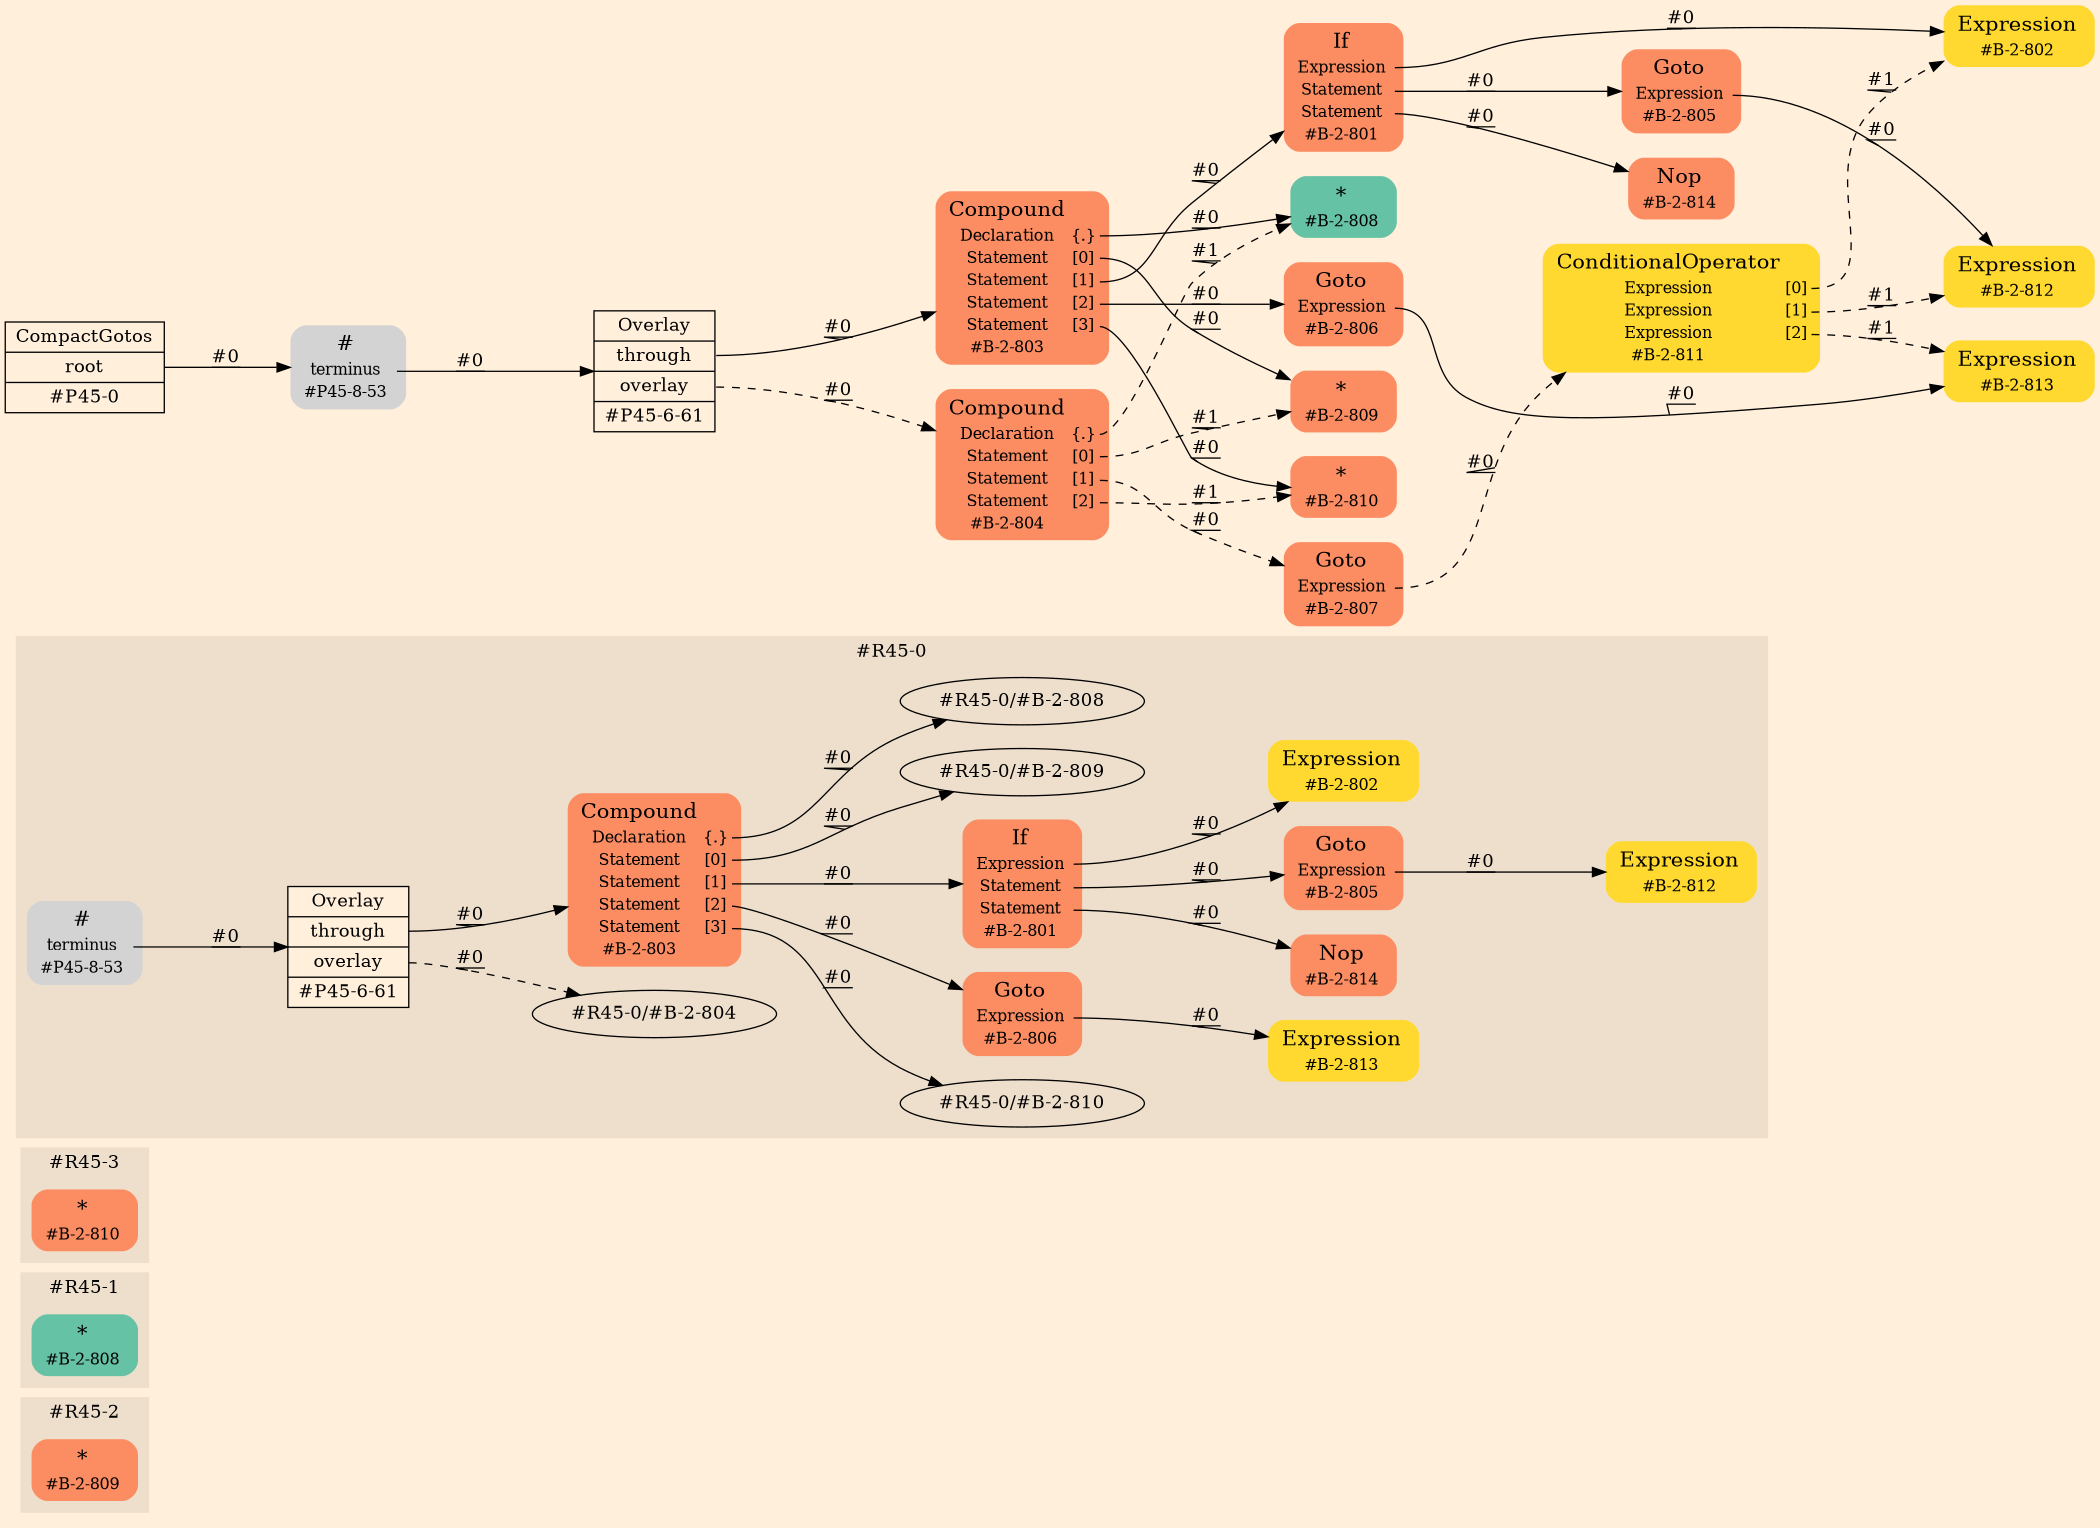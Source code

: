 digraph Inferno {
graph [
rankdir = "LR"
ranksep = 1.0
size = "14,20"
bgcolor = antiquewhite1
];
node [
];
subgraph "cluster#R45-2" {
label = "#R45-2"
style = "filled"
color = antiquewhite2
"#R45-2/#B-2-809" [
shape = "plaintext"
fillcolor = "/set28/2"
label = <<TABLE BORDER="0" CELLBORDER="0" CELLSPACING="0">
 <TR>
  <TD><FONT POINT-SIZE="16.0">*</FONT></TD>
  <TD></TD>
 </TR>
 <TR>
  <TD>#B-2-809</TD>
  <TD PORT="port0"></TD>
 </TR>
</TABLE>>
style = "rounded,filled"
fontsize = "12"
];
}
subgraph "cluster#R45-1" {
label = "#R45-1"
style = "filled"
color = antiquewhite2
"#R45-1/#B-2-808" [
shape = "plaintext"
fillcolor = "/set28/1"
label = <<TABLE BORDER="0" CELLBORDER="0" CELLSPACING="0">
 <TR>
  <TD><FONT POINT-SIZE="16.0">*</FONT></TD>
  <TD></TD>
 </TR>
 <TR>
  <TD>#B-2-808</TD>
  <TD PORT="port0"></TD>
 </TR>
</TABLE>>
style = "rounded,filled"
fontsize = "12"
];
}
subgraph "cluster#R45-3" {
label = "#R45-3"
style = "filled"
color = antiquewhite2
"#R45-3/#B-2-810" [
shape = "plaintext"
fillcolor = "/set28/2"
label = <<TABLE BORDER="0" CELLBORDER="0" CELLSPACING="0">
 <TR>
  <TD><FONT POINT-SIZE="16.0">*</FONT></TD>
  <TD></TD>
 </TR>
 <TR>
  <TD>#B-2-810</TD>
  <TD PORT="port0"></TD>
 </TR>
</TABLE>>
style = "rounded,filled"
fontsize = "12"
];
}
subgraph "cluster#R45-0" {
label = "#R45-0"
style = "filled"
color = antiquewhite2
"#R45-0/#B-2-806" [
shape = "plaintext"
fillcolor = "/set28/2"
label = <<TABLE BORDER="0" CELLBORDER="0" CELLSPACING="0">
 <TR>
  <TD><FONT POINT-SIZE="16.0">Goto</FONT></TD>
  <TD></TD>
 </TR>
 <TR>
  <TD>Expression</TD>
  <TD PORT="port0"></TD>
 </TR>
 <TR>
  <TD>#B-2-806</TD>
  <TD PORT="port1"></TD>
 </TR>
</TABLE>>
style = "rounded,filled"
fontsize = "12"
];
"#R45-0/#B-2-813" [
shape = "plaintext"
fillcolor = "/set28/6"
label = <<TABLE BORDER="0" CELLBORDER="0" CELLSPACING="0">
 <TR>
  <TD><FONT POINT-SIZE="16.0">Expression</FONT></TD>
  <TD></TD>
 </TR>
 <TR>
  <TD>#B-2-813</TD>
  <TD PORT="port0"></TD>
 </TR>
</TABLE>>
style = "rounded,filled"
fontsize = "12"
];
"#R45-0/#P45-6-61" [
shape = "record"
label = "<fixed> Overlay | <port0> through | <port1> overlay | <port2> #P45-6-61"
style = "filled"
fontsize = "14"
fillcolor = antiquewhite1
];
"#R45-0/#B-2-812" [
shape = "plaintext"
fillcolor = "/set28/6"
label = <<TABLE BORDER="0" CELLBORDER="0" CELLSPACING="0">
 <TR>
  <TD><FONT POINT-SIZE="16.0">Expression</FONT></TD>
  <TD></TD>
 </TR>
 <TR>
  <TD>#B-2-812</TD>
  <TD PORT="port0"></TD>
 </TR>
</TABLE>>
style = "rounded,filled"
fontsize = "12"
];
"#R45-0/#P45-8-53" [
shape = "plaintext"
label = <<TABLE BORDER="0" CELLBORDER="0" CELLSPACING="0">
 <TR>
  <TD><FONT POINT-SIZE="16.0">#</FONT></TD>
  <TD></TD>
 </TR>
 <TR>
  <TD>terminus</TD>
  <TD PORT="port0"></TD>
 </TR>
 <TR>
  <TD>#P45-8-53</TD>
  <TD PORT="port1"></TD>
 </TR>
</TABLE>>
style = "rounded,filled"
fontsize = "12"
];
"#R45-0/#B-2-801" [
shape = "plaintext"
fillcolor = "/set28/2"
label = <<TABLE BORDER="0" CELLBORDER="0" CELLSPACING="0">
 <TR>
  <TD><FONT POINT-SIZE="16.0">If</FONT></TD>
  <TD></TD>
 </TR>
 <TR>
  <TD>Expression</TD>
  <TD PORT="port0"></TD>
 </TR>
 <TR>
  <TD>Statement</TD>
  <TD PORT="port1"></TD>
 </TR>
 <TR>
  <TD>Statement</TD>
  <TD PORT="port2"></TD>
 </TR>
 <TR>
  <TD>#B-2-801</TD>
  <TD PORT="port3"></TD>
 </TR>
</TABLE>>
style = "rounded,filled"
fontsize = "12"
];
"#R45-0/#B-2-814" [
shape = "plaintext"
fillcolor = "/set28/2"
label = <<TABLE BORDER="0" CELLBORDER="0" CELLSPACING="0">
 <TR>
  <TD><FONT POINT-SIZE="16.0">Nop</FONT></TD>
  <TD></TD>
 </TR>
 <TR>
  <TD>#B-2-814</TD>
  <TD PORT="port0"></TD>
 </TR>
</TABLE>>
style = "rounded,filled"
fontsize = "12"
];
"#R45-0/#B-2-805" [
shape = "plaintext"
fillcolor = "/set28/2"
label = <<TABLE BORDER="0" CELLBORDER="0" CELLSPACING="0">
 <TR>
  <TD><FONT POINT-SIZE="16.0">Goto</FONT></TD>
  <TD></TD>
 </TR>
 <TR>
  <TD>Expression</TD>
  <TD PORT="port0"></TD>
 </TR>
 <TR>
  <TD>#B-2-805</TD>
  <TD PORT="port1"></TD>
 </TR>
</TABLE>>
style = "rounded,filled"
fontsize = "12"
];
"#R45-0/#B-2-803" [
shape = "plaintext"
fillcolor = "/set28/2"
label = <<TABLE BORDER="0" CELLBORDER="0" CELLSPACING="0">
 <TR>
  <TD><FONT POINT-SIZE="16.0">Compound</FONT></TD>
  <TD></TD>
 </TR>
 <TR>
  <TD>Declaration</TD>
  <TD PORT="port0">{.}</TD>
 </TR>
 <TR>
  <TD>Statement</TD>
  <TD PORT="port1">[0]</TD>
 </TR>
 <TR>
  <TD>Statement</TD>
  <TD PORT="port2">[1]</TD>
 </TR>
 <TR>
  <TD>Statement</TD>
  <TD PORT="port3">[2]</TD>
 </TR>
 <TR>
  <TD>Statement</TD>
  <TD PORT="port4">[3]</TD>
 </TR>
 <TR>
  <TD>#B-2-803</TD>
  <TD PORT="port5"></TD>
 </TR>
</TABLE>>
style = "rounded,filled"
fontsize = "12"
];
"#R45-0/#B-2-802" [
shape = "plaintext"
fillcolor = "/set28/6"
label = <<TABLE BORDER="0" CELLBORDER="0" CELLSPACING="0">
 <TR>
  <TD><FONT POINT-SIZE="16.0">Expression</FONT></TD>
  <TD></TD>
 </TR>
 <TR>
  <TD>#B-2-802</TD>
  <TD PORT="port0"></TD>
 </TR>
</TABLE>>
style = "rounded,filled"
fontsize = "12"
];
"#R45-0/#B-2-806":port0 -> "#R45-0/#B-2-813" [style="solid"
label = "#0"
decorate = true
];
"#R45-0/#P45-6-61":port0 -> "#R45-0/#B-2-803" [style="solid"
label = "#0"
decorate = true
];
"#R45-0/#P45-6-61":port1 -> "#R45-0/#B-2-804" [style="dashed"
label = "#0"
decorate = true
];
"#R45-0/#P45-8-53":port0 -> "#R45-0/#P45-6-61" [style="solid"
label = "#0"
decorate = true
];
"#R45-0/#B-2-801":port0 -> "#R45-0/#B-2-802" [style="solid"
label = "#0"
decorate = true
];
"#R45-0/#B-2-801":port1 -> "#R45-0/#B-2-805" [style="solid"
label = "#0"
decorate = true
];
"#R45-0/#B-2-801":port2 -> "#R45-0/#B-2-814" [style="solid"
label = "#0"
decorate = true
];
"#R45-0/#B-2-805":port0 -> "#R45-0/#B-2-812" [style="solid"
label = "#0"
decorate = true
];
"#R45-0/#B-2-803":port0 -> "#R45-0/#B-2-808" [style="solid"
label = "#0"
decorate = true
];
"#R45-0/#B-2-803":port1 -> "#R45-0/#B-2-809" [style="solid"
label = "#0"
decorate = true
];
"#R45-0/#B-2-803":port2 -> "#R45-0/#B-2-801" [style="solid"
label = "#0"
decorate = true
];
"#R45-0/#B-2-803":port3 -> "#R45-0/#B-2-806" [style="solid"
label = "#0"
decorate = true
];
"#R45-0/#B-2-803":port4 -> "#R45-0/#B-2-810" [style="solid"
label = "#0"
decorate = true
];
}
"/CR#P45-0" [
shape = "record"
fillcolor = "transparent"
label = "<fixed> CompactGotos | <port0> root | <port1> #P45-0"
style = "filled"
fontsize = "14"
fillcolor = antiquewhite1
];
"/#P45-8-53" [
shape = "plaintext"
label = <<TABLE BORDER="0" CELLBORDER="0" CELLSPACING="0">
 <TR>
  <TD><FONT POINT-SIZE="16.0">#</FONT></TD>
  <TD></TD>
 </TR>
 <TR>
  <TD>terminus</TD>
  <TD PORT="port0"></TD>
 </TR>
 <TR>
  <TD>#P45-8-53</TD>
  <TD PORT="port1"></TD>
 </TR>
</TABLE>>
style = "rounded,filled"
fontsize = "12"
];
"/#P45-6-61" [
shape = "record"
label = "<fixed> Overlay | <port0> through | <port1> overlay | <port2> #P45-6-61"
style = "filled"
fontsize = "14"
fillcolor = antiquewhite1
];
"/#B-2-803" [
shape = "plaintext"
fillcolor = "/set28/2"
label = <<TABLE BORDER="0" CELLBORDER="0" CELLSPACING="0">
 <TR>
  <TD><FONT POINT-SIZE="16.0">Compound</FONT></TD>
  <TD></TD>
 </TR>
 <TR>
  <TD>Declaration</TD>
  <TD PORT="port0">{.}</TD>
 </TR>
 <TR>
  <TD>Statement</TD>
  <TD PORT="port1">[0]</TD>
 </TR>
 <TR>
  <TD>Statement</TD>
  <TD PORT="port2">[1]</TD>
 </TR>
 <TR>
  <TD>Statement</TD>
  <TD PORT="port3">[2]</TD>
 </TR>
 <TR>
  <TD>Statement</TD>
  <TD PORT="port4">[3]</TD>
 </TR>
 <TR>
  <TD>#B-2-803</TD>
  <TD PORT="port5"></TD>
 </TR>
</TABLE>>
style = "rounded,filled"
fontsize = "12"
];
"/#B-2-808" [
shape = "plaintext"
fillcolor = "/set28/1"
label = <<TABLE BORDER="0" CELLBORDER="0" CELLSPACING="0">
 <TR>
  <TD><FONT POINT-SIZE="16.0">*</FONT></TD>
  <TD></TD>
 </TR>
 <TR>
  <TD>#B-2-808</TD>
  <TD PORT="port0"></TD>
 </TR>
</TABLE>>
style = "rounded,filled"
fontsize = "12"
];
"/#B-2-809" [
shape = "plaintext"
fillcolor = "/set28/2"
label = <<TABLE BORDER="0" CELLBORDER="0" CELLSPACING="0">
 <TR>
  <TD><FONT POINT-SIZE="16.0">*</FONT></TD>
  <TD></TD>
 </TR>
 <TR>
  <TD>#B-2-809</TD>
  <TD PORT="port0"></TD>
 </TR>
</TABLE>>
style = "rounded,filled"
fontsize = "12"
];
"/#B-2-801" [
shape = "plaintext"
fillcolor = "/set28/2"
label = <<TABLE BORDER="0" CELLBORDER="0" CELLSPACING="0">
 <TR>
  <TD><FONT POINT-SIZE="16.0">If</FONT></TD>
  <TD></TD>
 </TR>
 <TR>
  <TD>Expression</TD>
  <TD PORT="port0"></TD>
 </TR>
 <TR>
  <TD>Statement</TD>
  <TD PORT="port1"></TD>
 </TR>
 <TR>
  <TD>Statement</TD>
  <TD PORT="port2"></TD>
 </TR>
 <TR>
  <TD>#B-2-801</TD>
  <TD PORT="port3"></TD>
 </TR>
</TABLE>>
style = "rounded,filled"
fontsize = "12"
];
"/#B-2-802" [
shape = "plaintext"
fillcolor = "/set28/6"
label = <<TABLE BORDER="0" CELLBORDER="0" CELLSPACING="0">
 <TR>
  <TD><FONT POINT-SIZE="16.0">Expression</FONT></TD>
  <TD></TD>
 </TR>
 <TR>
  <TD>#B-2-802</TD>
  <TD PORT="port0"></TD>
 </TR>
</TABLE>>
style = "rounded,filled"
fontsize = "12"
];
"/#B-2-805" [
shape = "plaintext"
fillcolor = "/set28/2"
label = <<TABLE BORDER="0" CELLBORDER="0" CELLSPACING="0">
 <TR>
  <TD><FONT POINT-SIZE="16.0">Goto</FONT></TD>
  <TD></TD>
 </TR>
 <TR>
  <TD>Expression</TD>
  <TD PORT="port0"></TD>
 </TR>
 <TR>
  <TD>#B-2-805</TD>
  <TD PORT="port1"></TD>
 </TR>
</TABLE>>
style = "rounded,filled"
fontsize = "12"
];
"/#B-2-812" [
shape = "plaintext"
fillcolor = "/set28/6"
label = <<TABLE BORDER="0" CELLBORDER="0" CELLSPACING="0">
 <TR>
  <TD><FONT POINT-SIZE="16.0">Expression</FONT></TD>
  <TD></TD>
 </TR>
 <TR>
  <TD>#B-2-812</TD>
  <TD PORT="port0"></TD>
 </TR>
</TABLE>>
style = "rounded,filled"
fontsize = "12"
];
"/#B-2-814" [
shape = "plaintext"
fillcolor = "/set28/2"
label = <<TABLE BORDER="0" CELLBORDER="0" CELLSPACING="0">
 <TR>
  <TD><FONT POINT-SIZE="16.0">Nop</FONT></TD>
  <TD></TD>
 </TR>
 <TR>
  <TD>#B-2-814</TD>
  <TD PORT="port0"></TD>
 </TR>
</TABLE>>
style = "rounded,filled"
fontsize = "12"
];
"/#B-2-806" [
shape = "plaintext"
fillcolor = "/set28/2"
label = <<TABLE BORDER="0" CELLBORDER="0" CELLSPACING="0">
 <TR>
  <TD><FONT POINT-SIZE="16.0">Goto</FONT></TD>
  <TD></TD>
 </TR>
 <TR>
  <TD>Expression</TD>
  <TD PORT="port0"></TD>
 </TR>
 <TR>
  <TD>#B-2-806</TD>
  <TD PORT="port1"></TD>
 </TR>
</TABLE>>
style = "rounded,filled"
fontsize = "12"
];
"/#B-2-813" [
shape = "plaintext"
fillcolor = "/set28/6"
label = <<TABLE BORDER="0" CELLBORDER="0" CELLSPACING="0">
 <TR>
  <TD><FONT POINT-SIZE="16.0">Expression</FONT></TD>
  <TD></TD>
 </TR>
 <TR>
  <TD>#B-2-813</TD>
  <TD PORT="port0"></TD>
 </TR>
</TABLE>>
style = "rounded,filled"
fontsize = "12"
];
"/#B-2-810" [
shape = "plaintext"
fillcolor = "/set28/2"
label = <<TABLE BORDER="0" CELLBORDER="0" CELLSPACING="0">
 <TR>
  <TD><FONT POINT-SIZE="16.0">*</FONT></TD>
  <TD></TD>
 </TR>
 <TR>
  <TD>#B-2-810</TD>
  <TD PORT="port0"></TD>
 </TR>
</TABLE>>
style = "rounded,filled"
fontsize = "12"
];
"/#B-2-804" [
shape = "plaintext"
fillcolor = "/set28/2"
label = <<TABLE BORDER="0" CELLBORDER="0" CELLSPACING="0">
 <TR>
  <TD><FONT POINT-SIZE="16.0">Compound</FONT></TD>
  <TD></TD>
 </TR>
 <TR>
  <TD>Declaration</TD>
  <TD PORT="port0">{.}</TD>
 </TR>
 <TR>
  <TD>Statement</TD>
  <TD PORT="port1">[0]</TD>
 </TR>
 <TR>
  <TD>Statement</TD>
  <TD PORT="port2">[1]</TD>
 </TR>
 <TR>
  <TD>Statement</TD>
  <TD PORT="port3">[2]</TD>
 </TR>
 <TR>
  <TD>#B-2-804</TD>
  <TD PORT="port4"></TD>
 </TR>
</TABLE>>
style = "rounded,filled"
fontsize = "12"
];
"/#B-2-807" [
shape = "plaintext"
fillcolor = "/set28/2"
label = <<TABLE BORDER="0" CELLBORDER="0" CELLSPACING="0">
 <TR>
  <TD><FONT POINT-SIZE="16.0">Goto</FONT></TD>
  <TD></TD>
 </TR>
 <TR>
  <TD>Expression</TD>
  <TD PORT="port0"></TD>
 </TR>
 <TR>
  <TD>#B-2-807</TD>
  <TD PORT="port1"></TD>
 </TR>
</TABLE>>
style = "rounded,filled"
fontsize = "12"
];
"/#B-2-811" [
shape = "plaintext"
fillcolor = "/set28/6"
label = <<TABLE BORDER="0" CELLBORDER="0" CELLSPACING="0">
 <TR>
  <TD><FONT POINT-SIZE="16.0">ConditionalOperator</FONT></TD>
  <TD></TD>
 </TR>
 <TR>
  <TD>Expression</TD>
  <TD PORT="port0">[0]</TD>
 </TR>
 <TR>
  <TD>Expression</TD>
  <TD PORT="port1">[1]</TD>
 </TR>
 <TR>
  <TD>Expression</TD>
  <TD PORT="port2">[2]</TD>
 </TR>
 <TR>
  <TD>#B-2-811</TD>
  <TD PORT="port3"></TD>
 </TR>
</TABLE>>
style = "rounded,filled"
fontsize = "12"
];
"/CR#P45-0":port0 -> "/#P45-8-53" [style="solid"
label = "#0"
decorate = true
];
"/#P45-8-53":port0 -> "/#P45-6-61" [style="solid"
label = "#0"
decorate = true
];
"/#P45-6-61":port0 -> "/#B-2-803" [style="solid"
label = "#0"
decorate = true
];
"/#P45-6-61":port1 -> "/#B-2-804" [style="dashed"
label = "#0"
decorate = true
];
"/#B-2-803":port0 -> "/#B-2-808" [style="solid"
label = "#0"
decorate = true
];
"/#B-2-803":port1 -> "/#B-2-809" [style="solid"
label = "#0"
decorate = true
];
"/#B-2-803":port2 -> "/#B-2-801" [style="solid"
label = "#0"
decorate = true
];
"/#B-2-803":port3 -> "/#B-2-806" [style="solid"
label = "#0"
decorate = true
];
"/#B-2-803":port4 -> "/#B-2-810" [style="solid"
label = "#0"
decorate = true
];
"/#B-2-801":port0 -> "/#B-2-802" [style="solid"
label = "#0"
decorate = true
];
"/#B-2-801":port1 -> "/#B-2-805" [style="solid"
label = "#0"
decorate = true
];
"/#B-2-801":port2 -> "/#B-2-814" [style="solid"
label = "#0"
decorate = true
];
"/#B-2-805":port0 -> "/#B-2-812" [style="solid"
label = "#0"
decorate = true
];
"/#B-2-806":port0 -> "/#B-2-813" [style="solid"
label = "#0"
decorate = true
];
"/#B-2-804":port0 -> "/#B-2-808" [style="dashed"
label = "#1"
decorate = true
];
"/#B-2-804":port1 -> "/#B-2-809" [style="dashed"
label = "#1"
decorate = true
];
"/#B-2-804":port2 -> "/#B-2-807" [style="dashed"
label = "#0"
decorate = true
];
"/#B-2-804":port3 -> "/#B-2-810" [style="dashed"
label = "#1"
decorate = true
];
"/#B-2-807":port0 -> "/#B-2-811" [style="dashed"
label = "#0"
decorate = true
];
"/#B-2-811":port0 -> "/#B-2-802" [style="dashed"
label = "#1"
decorate = true
];
"/#B-2-811":port1 -> "/#B-2-812" [style="dashed"
label = "#1"
decorate = true
];
"/#B-2-811":port2 -> "/#B-2-813" [style="dashed"
label = "#1"
decorate = true
];
}

